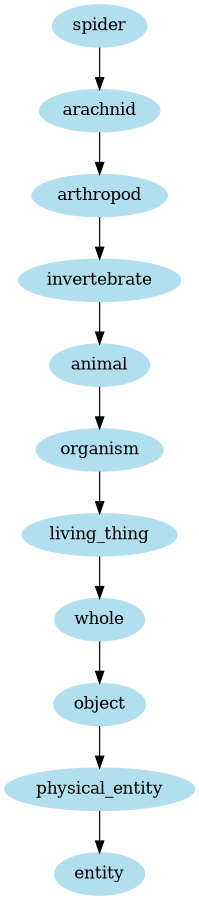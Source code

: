 digraph unix {
	node [color=lightblue2 style=filled]
	size="6,6"
	spider -> arachnid
	arachnid -> arthropod
	arthropod -> invertebrate
	invertebrate -> animal
	animal -> organism
	organism -> living_thing
	living_thing -> whole
	whole -> object
	object -> physical_entity
	physical_entity -> entity
}
